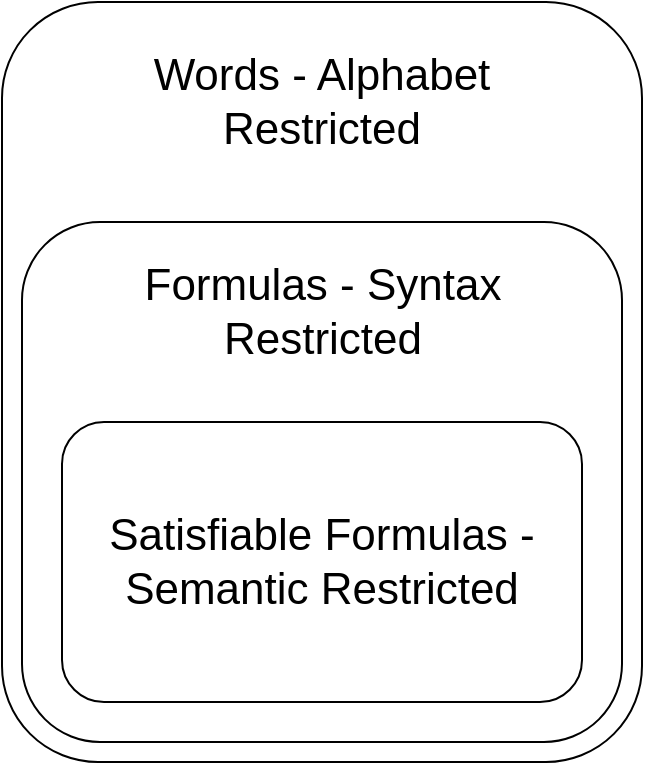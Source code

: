 <mxfile version="13.1.5" type="device"><diagram id="UnjYYkZuaFOhFCX2QhiR" name="Page-1"><mxGraphModel dx="942" dy="532" grid="1" gridSize="10" guides="1" tooltips="1" connect="1" arrows="1" fold="1" page="1" pageScale="1" pageWidth="850" pageHeight="1100" math="0" shadow="0"><root><mxCell id="0"/><mxCell id="1" parent="0"/><mxCell id="TOKuRCqQezBrTBZCIoe4-1" value="" style="rounded=1;whiteSpace=wrap;html=1;" vertex="1" parent="1"><mxGeometry x="170" y="30" width="320" height="380" as="geometry"/></mxCell><mxCell id="TOKuRCqQezBrTBZCIoe4-2" value="&lt;font style=&quot;font-size: 22px&quot;&gt;Words - Alphabet &lt;font style=&quot;font-size: 22px&quot;&gt;Restricted&lt;/font&gt;&lt;/font&gt;" style="text;html=1;strokeColor=none;fillColor=none;align=center;verticalAlign=middle;whiteSpace=wrap;rounded=0;" vertex="1" parent="1"><mxGeometry x="200" y="70" width="260" height="20" as="geometry"/></mxCell><mxCell id="TOKuRCqQezBrTBZCIoe4-5" value="" style="rounded=1;whiteSpace=wrap;html=1;" vertex="1" parent="1"><mxGeometry x="180" y="140" width="300" height="260" as="geometry"/></mxCell><mxCell id="TOKuRCqQezBrTBZCIoe4-6" value="&lt;div style=&quot;font-size: 22px&quot;&gt;&lt;font style=&quot;font-size: 22px&quot;&gt;Formulas - Syntax &lt;br&gt;&lt;/font&gt;&lt;/div&gt;&lt;div style=&quot;font-size: 22px&quot;&gt;&lt;font style=&quot;font-size: 22px&quot;&gt;Restricted&lt;/font&gt;&lt;br&gt;&lt;/div&gt;" style="text;html=1;align=center;verticalAlign=middle;resizable=0;points=[];autosize=1;" vertex="1" parent="1"><mxGeometry x="235" y="170" width="190" height="30" as="geometry"/></mxCell><mxCell id="TOKuRCqQezBrTBZCIoe4-8" style="edgeStyle=orthogonalEdgeStyle;rounded=0;orthogonalLoop=1;jettySize=auto;html=1;exitX=0.5;exitY=1;exitDx=0;exitDy=0;" edge="1" parent="1" source="TOKuRCqQezBrTBZCIoe4-2" target="TOKuRCqQezBrTBZCIoe4-2"><mxGeometry relative="1" as="geometry"/></mxCell><mxCell id="TOKuRCqQezBrTBZCIoe4-9" value="&lt;div style=&quot;font-size: 22px&quot;&gt;&lt;font style=&quot;font-size: 22px&quot;&gt;Satisfiable Formulas -&lt;/font&gt;&lt;/div&gt;&lt;div style=&quot;font-size: 22px&quot;&gt;&lt;font style=&quot;font-size: 22px&quot;&gt;Semantic Restricted&lt;/font&gt;&lt;br&gt;&lt;/div&gt;" style="rounded=1;whiteSpace=wrap;html=1;" vertex="1" parent="1"><mxGeometry x="200" y="240" width="260" height="140" as="geometry"/></mxCell></root></mxGraphModel></diagram></mxfile>